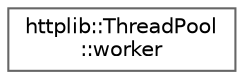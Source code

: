 digraph "Graphical Class Hierarchy"
{
 // LATEX_PDF_SIZE
  bgcolor="transparent";
  edge [fontname=Helvetica,fontsize=10,labelfontname=Helvetica,labelfontsize=10];
  node [fontname=Helvetica,fontsize=10,shape=box,height=0.2,width=0.4];
  rankdir="LR";
  Node0 [id="Node000000",label="httplib::ThreadPool\l::worker",height=0.2,width=0.4,color="grey40", fillcolor="white", style="filled",URL="$structhttplib_1_1ThreadPool_1_1worker.html",tooltip=" "];
}
